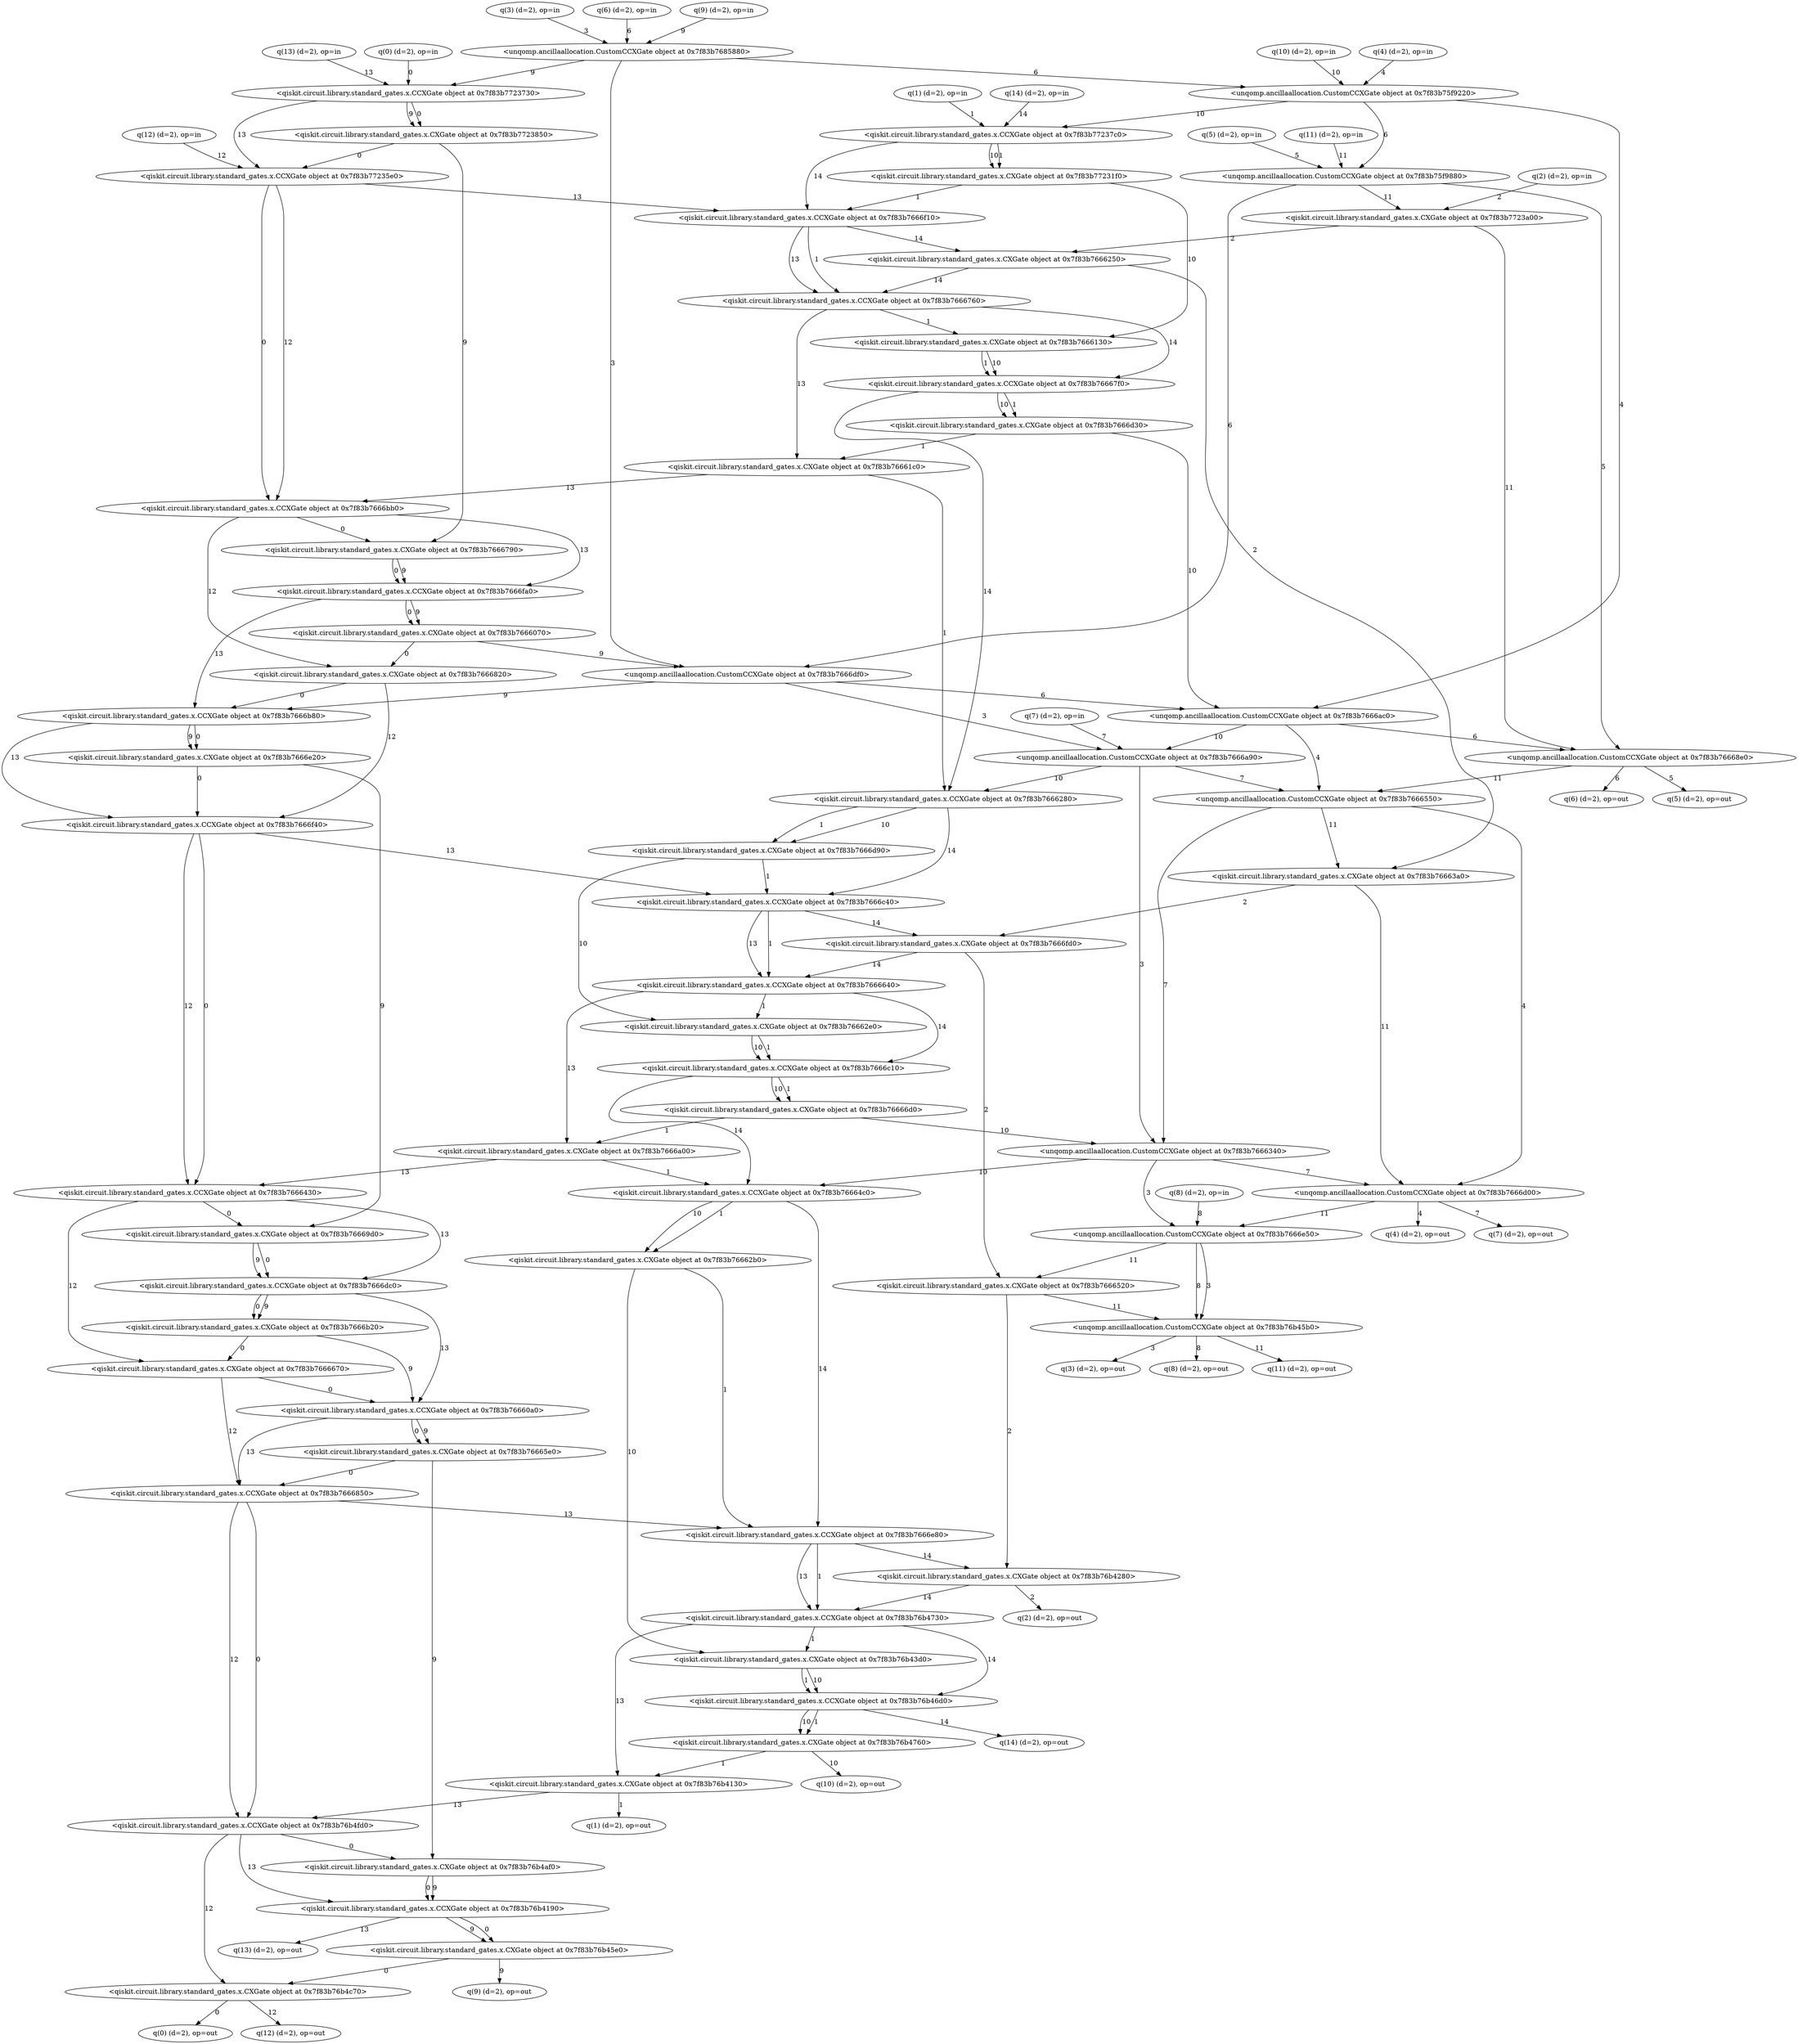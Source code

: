 digraph G {
0 [label="q(0) (d=2), op=in", qubits="0", matrix="None", ancilla=false];
1 [label="q(1) (d=2), op=in", qubits="1", matrix="None", ancilla=false];
2 [label="q(2) (d=2), op=in", qubits="2", matrix="None", ancilla=false];
3 [label="q(3) (d=2), op=in", qubits="3", matrix="None", ancilla=false];
4 [label="q(4) (d=2), op=in", qubits="4", matrix="None", ancilla=false];
5 [label="q(5) (d=2), op=in", qubits="5", matrix="None", ancilla=false];
6 [label="q(6) (d=2), op=in", qubits="6", matrix="None", ancilla=false];
7 [label="q(7) (d=2), op=in", qubits="7", matrix="None", ancilla=false];
8 [label="q(8) (d=2), op=in", qubits="8", matrix="None", ancilla=false];
9 [label="q(9) (d=2), op=in", qubits="9", matrix="None", ancilla=true];
10 [label="q(10) (d=2), op=in", qubits="10", matrix="None", ancilla=true];
11 [label="q(11) (d=2), op=in", qubits="11", matrix="None", ancilla=true];
12 [label="q(12) (d=2), op=in", qubits="12", matrix="None", ancilla=true];
13 [label="q(13) (d=2), op=in", qubits="13", matrix="None", ancilla=true];
14 [label="q(14) (d=2), op=in", qubits="14", matrix="None", ancilla=true];
15 [label="<unqomp.ancillaallocation.CustomCCXGate object at 0x7f83b7685880>", qubits="6,3,9", matrix="[[0, 1], [1, 0]]"];
16 [label="<unqomp.ancillaallocation.CustomCCXGate object at 0x7f83b75f9220>", qubits="6,4,10", matrix="[[0, 1], [1, 0]]"];
17 [label="<unqomp.ancillaallocation.CustomCCXGate object at 0x7f83b75f9880>", qubits="6,5,11", matrix="[[0, 1], [1, 0]]"];
18 [label="<qiskit.circuit.library.standard_gates.x.CXGate object at 0x7f83b7723a00>", qubits="11,2", matrix="[[0, 1], [1, 0]]"];
19 [label="<qiskit.circuit.library.standard_gates.x.CCXGate object at 0x7f83b7723730>", qubits="9,0,13", matrix="[[0, 1], [1, 0]]"];
20 [label="<qiskit.circuit.library.standard_gates.x.CXGate object at 0x7f83b7723850>", qubits="9,0", matrix="[[0, 1], [1, 0]]"];
21 [label="<qiskit.circuit.library.standard_gates.x.CCXGate object at 0x7f83b77235e0>", qubits="12,0,13", matrix="[[0, 1], [1, 0]]"];
22 [label="<qiskit.circuit.library.standard_gates.x.CCXGate object at 0x7f83b77237c0>", qubits="10,1,14", matrix="[[0, 1], [1, 0]]"];
23 [label="<qiskit.circuit.library.standard_gates.x.CXGate object at 0x7f83b77231f0>", qubits="10,1", matrix="[[0, 1], [1, 0]]"];
24 [label="<qiskit.circuit.library.standard_gates.x.CCXGate object at 0x7f83b7666f10>", qubits="13,1,14", matrix="[[0, 1], [1, 0]]"];
25 [label="<qiskit.circuit.library.standard_gates.x.CXGate object at 0x7f83b7666250>", qubits="14,2", matrix="[[0, 1], [1, 0]]"];
26 [label="<qiskit.circuit.library.standard_gates.x.CCXGate object at 0x7f83b7666760>", qubits="13,1,14", matrix="[[0, 1], [1, 0]]"];
27 [label="<qiskit.circuit.library.standard_gates.x.CXGate object at 0x7f83b7666130>", qubits="10,1", matrix="[[0, 1], [1, 0]]"];
28 [label="<qiskit.circuit.library.standard_gates.x.CCXGate object at 0x7f83b76667f0>", qubits="10,1,14", matrix="[[0, 1], [1, 0]]"];
29 [label="<qiskit.circuit.library.standard_gates.x.CXGate object at 0x7f83b7666d30>", qubits="10,1", matrix="[[0, 1], [1, 0]]"];
30 [label="<qiskit.circuit.library.standard_gates.x.CXGate object at 0x7f83b76661c0>", qubits="13,1", matrix="[[0, 1], [1, 0]]"];
31 [label="<qiskit.circuit.library.standard_gates.x.CCXGate object at 0x7f83b7666bb0>", qubits="12,0,13", matrix="[[0, 1], [1, 0]]"];
32 [label="<qiskit.circuit.library.standard_gates.x.CXGate object at 0x7f83b7666790>", qubits="9,0", matrix="[[0, 1], [1, 0]]"];
33 [label="<qiskit.circuit.library.standard_gates.x.CCXGate object at 0x7f83b7666fa0>", qubits="9,0,13", matrix="[[0, 1], [1, 0]]"];
34 [label="<qiskit.circuit.library.standard_gates.x.CXGate object at 0x7f83b7666070>", qubits="9,0", matrix="[[0, 1], [1, 0]]"];
35 [label="<qiskit.circuit.library.standard_gates.x.CXGate object at 0x7f83b7666820>", qubits="12,0", matrix="[[0, 1], [1, 0]]"];
36 [label="<unqomp.ancillaallocation.CustomCCXGate object at 0x7f83b7666df0>", qubits="6,3,9", matrix="[[0, 1], [1, 0]]"];
37 [label="<unqomp.ancillaallocation.CustomCCXGate object at 0x7f83b7666ac0>", qubits="6,4,10", matrix="[[0, 1], [1, 0]]"];
38 [label="<unqomp.ancillaallocation.CustomCCXGate object at 0x7f83b76668e0>", qubits="6,5,11", matrix="[[0, 1], [1, 0]]"];
39 [label="<unqomp.ancillaallocation.CustomCCXGate object at 0x7f83b7666a90>", qubits="7,3,10", matrix="[[0, 1], [1, 0]]"];
40 [label="<unqomp.ancillaallocation.CustomCCXGate object at 0x7f83b7666550>", qubits="7,4,11", matrix="[[0, 1], [1, 0]]"];
41 [label="<qiskit.circuit.library.standard_gates.x.CCXGate object at 0x7f83b7666b80>", qubits="9,0,13", matrix="[[0, 1], [1, 0]]"];
42 [label="<qiskit.circuit.library.standard_gates.x.CXGate object at 0x7f83b7666e20>", qubits="9,0", matrix="[[0, 1], [1, 0]]"];
43 [label="<qiskit.circuit.library.standard_gates.x.CCXGate object at 0x7f83b7666f40>", qubits="12,0,13", matrix="[[0, 1], [1, 0]]"];
44 [label="<qiskit.circuit.library.standard_gates.x.CCXGate object at 0x7f83b7666280>", qubits="10,1,14", matrix="[[0, 1], [1, 0]]"];
45 [label="<qiskit.circuit.library.standard_gates.x.CXGate object at 0x7f83b7666d90>", qubits="10,1", matrix="[[0, 1], [1, 0]]"];
46 [label="<qiskit.circuit.library.standard_gates.x.CCXGate object at 0x7f83b7666c40>", qubits="13,1,14", matrix="[[0, 1], [1, 0]]"];
47 [label="<qiskit.circuit.library.standard_gates.x.CXGate object at 0x7f83b76663a0>", qubits="11,2", matrix="[[0, 1], [1, 0]]"];
48 [label="<qiskit.circuit.library.standard_gates.x.CXGate object at 0x7f83b7666fd0>", qubits="14,2", matrix="[[0, 1], [1, 0]]"];
49 [label="<qiskit.circuit.library.standard_gates.x.CCXGate object at 0x7f83b7666640>", qubits="13,1,14", matrix="[[0, 1], [1, 0]]"];
50 [label="<qiskit.circuit.library.standard_gates.x.CXGate object at 0x7f83b76662e0>", qubits="10,1", matrix="[[0, 1], [1, 0]]"];
51 [label="<qiskit.circuit.library.standard_gates.x.CCXGate object at 0x7f83b7666c10>", qubits="10,1,14", matrix="[[0, 1], [1, 0]]"];
52 [label="<qiskit.circuit.library.standard_gates.x.CXGate object at 0x7f83b76666d0>", qubits="10,1", matrix="[[0, 1], [1, 0]]"];
53 [label="<qiskit.circuit.library.standard_gates.x.CXGate object at 0x7f83b7666a00>", qubits="13,1", matrix="[[0, 1], [1, 0]]"];
54 [label="<qiskit.circuit.library.standard_gates.x.CCXGate object at 0x7f83b7666430>", qubits="12,0,13", matrix="[[0, 1], [1, 0]]"];
55 [label="<unqomp.ancillaallocation.CustomCCXGate object at 0x7f83b7666340>", qubits="7,3,10", matrix="[[0, 1], [1, 0]]"];
56 [label="<unqomp.ancillaallocation.CustomCCXGate object at 0x7f83b7666d00>", qubits="7,4,11", matrix="[[0, 1], [1, 0]]"];
57 [label="<unqomp.ancillaallocation.CustomCCXGate object at 0x7f83b7666e50>", qubits="8,3,11", matrix="[[0, 1], [1, 0]]"];
58 [label="<qiskit.circuit.library.standard_gates.x.CXGate object at 0x7f83b76669d0>", qubits="9,0", matrix="[[0, 1], [1, 0]]"];
59 [label="<qiskit.circuit.library.standard_gates.x.CCXGate object at 0x7f83b7666dc0>", qubits="9,0,13", matrix="[[0, 1], [1, 0]]"];
60 [label="<qiskit.circuit.library.standard_gates.x.CXGate object at 0x7f83b7666b20>", qubits="9,0", matrix="[[0, 1], [1, 0]]"];
61 [label="<qiskit.circuit.library.standard_gates.x.CXGate object at 0x7f83b7666670>", qubits="12,0", matrix="[[0, 1], [1, 0]]"];
62 [label="<qiskit.circuit.library.standard_gates.x.CCXGate object at 0x7f83b76660a0>", qubits="9,0,13", matrix="[[0, 1], [1, 0]]"];
63 [label="<qiskit.circuit.library.standard_gates.x.CXGate object at 0x7f83b76665e0>", qubits="9,0", matrix="[[0, 1], [1, 0]]"];
64 [label="<qiskit.circuit.library.standard_gates.x.CCXGate object at 0x7f83b7666850>", qubits="12,0,13", matrix="[[0, 1], [1, 0]]"];
65 [label="<qiskit.circuit.library.standard_gates.x.CCXGate object at 0x7f83b76664c0>", qubits="10,1,14", matrix="[[0, 1], [1, 0]]"];
66 [label="<qiskit.circuit.library.standard_gates.x.CXGate object at 0x7f83b76662b0>", qubits="10,1", matrix="[[0, 1], [1, 0]]"];
67 [label="<qiskit.circuit.library.standard_gates.x.CCXGate object at 0x7f83b7666e80>", qubits="13,1,14", matrix="[[0, 1], [1, 0]]"];
68 [label="<qiskit.circuit.library.standard_gates.x.CXGate object at 0x7f83b7666520>", qubits="11,2", matrix="[[0, 1], [1, 0]]"];
69 [label="<qiskit.circuit.library.standard_gates.x.CXGate object at 0x7f83b76b4280>", qubits="14,2", matrix="[[0, 1], [1, 0]]"];
70 [label="<qiskit.circuit.library.standard_gates.x.CCXGate object at 0x7f83b76b4730>", qubits="13,1,14", matrix="[[0, 1], [1, 0]]"];
71 [label="<unqomp.ancillaallocation.CustomCCXGate object at 0x7f83b76b45b0>", qubits="8,3,11", matrix="[[0, 1], [1, 0]]"];
72 [label="<qiskit.circuit.library.standard_gates.x.CXGate object at 0x7f83b76b43d0>", qubits="10,1", matrix="[[0, 1], [1, 0]]"];
73 [label="<qiskit.circuit.library.standard_gates.x.CCXGate object at 0x7f83b76b46d0>", qubits="10,1,14", matrix="[[0, 1], [1, 0]]"];
74 [label="<qiskit.circuit.library.standard_gates.x.CXGate object at 0x7f83b76b4760>", qubits="10,1", matrix="[[0, 1], [1, 0]]"];
75 [label="<qiskit.circuit.library.standard_gates.x.CXGate object at 0x7f83b76b4130>", qubits="13,1", matrix="[[0, 1], [1, 0]]"];
76 [label="<qiskit.circuit.library.standard_gates.x.CCXGate object at 0x7f83b76b4fd0>", qubits="12,0,13", matrix="[[0, 1], [1, 0]]"];
77 [label="<qiskit.circuit.library.standard_gates.x.CXGate object at 0x7f83b76b4af0>", qubits="9,0", matrix="[[0, 1], [1, 0]]"];
78 [label="<qiskit.circuit.library.standard_gates.x.CCXGate object at 0x7f83b76b4190>", qubits="9,0,13", matrix="[[0, 1], [1, 0]]"];
79 [label="<qiskit.circuit.library.standard_gates.x.CXGate object at 0x7f83b76b45e0>", qubits="9,0", matrix="[[0, 1], [1, 0]]"];
80 [label="<qiskit.circuit.library.standard_gates.x.CXGate object at 0x7f83b76b4c70>", qubits="12,0", matrix="[[0, 1], [1, 0]]"];
81 [label="q(0) (d=2), op=out", qubits="0", matrix="None", ancilla=false];
82 [label="q(1) (d=2), op=out", qubits="1", matrix="None", ancilla=false];
83 [label="q(2) (d=2), op=out", qubits="2", matrix="None", ancilla=false];
84 [label="q(3) (d=2), op=out", qubits="3", matrix="None", ancilla=false];
85 [label="q(4) (d=2), op=out", qubits="4", matrix="None", ancilla=false];
86 [label="q(5) (d=2), op=out", qubits="5", matrix="None", ancilla=false];
87 [label="q(6) (d=2), op=out", qubits="6", matrix="None", ancilla=false];
88 [label="q(7) (d=2), op=out", qubits="7", matrix="None", ancilla=false];
89 [label="q(8) (d=2), op=out", qubits="8", matrix="None", ancilla=false];
90 [label="q(9) (d=2), op=out", qubits="9", matrix="None", ancilla=true];
91 [label="q(10) (d=2), op=out", qubits="10", matrix="None", ancilla=true];
92 [label="q(11) (d=2), op=out", qubits="11", matrix="None", ancilla=true];
93 [label="q(12) (d=2), op=out", qubits="12", matrix="None", ancilla=true];
94 [label="q(13) (d=2), op=out", qubits="13", matrix="None", ancilla=true];
95 [label="q(14) (d=2), op=out", qubits="14", matrix="None", ancilla=true];
6 -> 15 [label=6];
3 -> 15 [label=3];
9 -> 15 [label=9];
15 -> 16 [label=6];
4 -> 16 [label=4];
10 -> 16 [label=10];
16 -> 17 [label=6];
5 -> 17 [label=5];
11 -> 17 [label=11];
17 -> 18 [label=11];
2 -> 18 [label=2];
15 -> 19 [label=9];
0 -> 19 [label=0];
13 -> 19 [label=13];
19 -> 20 [label=9];
19 -> 20 [label=0];
12 -> 21 [label=12];
20 -> 21 [label=0];
19 -> 21 [label=13];
16 -> 22 [label=10];
1 -> 22 [label=1];
14 -> 22 [label=14];
22 -> 23 [label=10];
22 -> 23 [label=1];
21 -> 24 [label=13];
23 -> 24 [label=1];
22 -> 24 [label=14];
24 -> 25 [label=14];
18 -> 25 [label=2];
24 -> 26 [label=13];
24 -> 26 [label=1];
25 -> 26 [label=14];
23 -> 27 [label=10];
26 -> 27 [label=1];
27 -> 28 [label=10];
27 -> 28 [label=1];
26 -> 28 [label=14];
28 -> 29 [label=10];
28 -> 29 [label=1];
26 -> 30 [label=13];
29 -> 30 [label=1];
21 -> 31 [label=12];
21 -> 31 [label=0];
30 -> 31 [label=13];
20 -> 32 [label=9];
31 -> 32 [label=0];
32 -> 33 [label=9];
32 -> 33 [label=0];
31 -> 33 [label=13];
33 -> 34 [label=9];
33 -> 34 [label=0];
31 -> 35 [label=12];
34 -> 35 [label=0];
17 -> 36 [label=6];
15 -> 36 [label=3];
34 -> 36 [label=9];
36 -> 37 [label=6];
16 -> 37 [label=4];
29 -> 37 [label=10];
37 -> 38 [label=6];
17 -> 38 [label=5];
18 -> 38 [label=11];
7 -> 39 [label=7];
36 -> 39 [label=3];
37 -> 39 [label=10];
39 -> 40 [label=7];
37 -> 40 [label=4];
38 -> 40 [label=11];
36 -> 41 [label=9];
35 -> 41 [label=0];
33 -> 41 [label=13];
41 -> 42 [label=9];
41 -> 42 [label=0];
35 -> 43 [label=12];
42 -> 43 [label=0];
41 -> 43 [label=13];
39 -> 44 [label=10];
30 -> 44 [label=1];
28 -> 44 [label=14];
44 -> 45 [label=10];
44 -> 45 [label=1];
43 -> 46 [label=13];
45 -> 46 [label=1];
44 -> 46 [label=14];
40 -> 47 [label=11];
25 -> 47 [label=2];
46 -> 48 [label=14];
47 -> 48 [label=2];
46 -> 49 [label=13];
46 -> 49 [label=1];
48 -> 49 [label=14];
45 -> 50 [label=10];
49 -> 50 [label=1];
50 -> 51 [label=10];
50 -> 51 [label=1];
49 -> 51 [label=14];
51 -> 52 [label=10];
51 -> 52 [label=1];
49 -> 53 [label=13];
52 -> 53 [label=1];
43 -> 54 [label=12];
43 -> 54 [label=0];
53 -> 54 [label=13];
40 -> 55 [label=7];
39 -> 55 [label=3];
52 -> 55 [label=10];
55 -> 56 [label=7];
40 -> 56 [label=4];
47 -> 56 [label=11];
8 -> 57 [label=8];
55 -> 57 [label=3];
56 -> 57 [label=11];
42 -> 58 [label=9];
54 -> 58 [label=0];
58 -> 59 [label=9];
58 -> 59 [label=0];
54 -> 59 [label=13];
59 -> 60 [label=9];
59 -> 60 [label=0];
54 -> 61 [label=12];
60 -> 61 [label=0];
60 -> 62 [label=9];
61 -> 62 [label=0];
59 -> 62 [label=13];
62 -> 63 [label=9];
62 -> 63 [label=0];
61 -> 64 [label=12];
63 -> 64 [label=0];
62 -> 64 [label=13];
55 -> 65 [label=10];
53 -> 65 [label=1];
51 -> 65 [label=14];
65 -> 66 [label=10];
65 -> 66 [label=1];
64 -> 67 [label=13];
66 -> 67 [label=1];
65 -> 67 [label=14];
57 -> 68 [label=11];
48 -> 68 [label=2];
67 -> 69 [label=14];
68 -> 69 [label=2];
67 -> 70 [label=13];
67 -> 70 [label=1];
69 -> 70 [label=14];
57 -> 71 [label=8];
57 -> 71 [label=3];
68 -> 71 [label=11];
66 -> 72 [label=10];
70 -> 72 [label=1];
72 -> 73 [label=10];
72 -> 73 [label=1];
70 -> 73 [label=14];
73 -> 74 [label=10];
73 -> 74 [label=1];
70 -> 75 [label=13];
74 -> 75 [label=1];
64 -> 76 [label=12];
64 -> 76 [label=0];
75 -> 76 [label=13];
63 -> 77 [label=9];
76 -> 77 [label=0];
77 -> 78 [label=9];
77 -> 78 [label=0];
76 -> 78 [label=13];
78 -> 79 [label=9];
78 -> 79 [label=0];
76 -> 80 [label=12];
79 -> 80 [label=0];
80 -> 81 [label=0];
75 -> 82 [label=1];
69 -> 83 [label=2];
71 -> 84 [label=3];
56 -> 85 [label=4];
38 -> 86 [label=5];
38 -> 87 [label=6];
56 -> 88 [label=7];
71 -> 89 [label=8];
79 -> 90 [label=9];
74 -> 91 [label=10];
71 -> 92 [label=11];
80 -> 93 [label=12];
78 -> 94 [label=13];
73 -> 95 [label=14];
}
